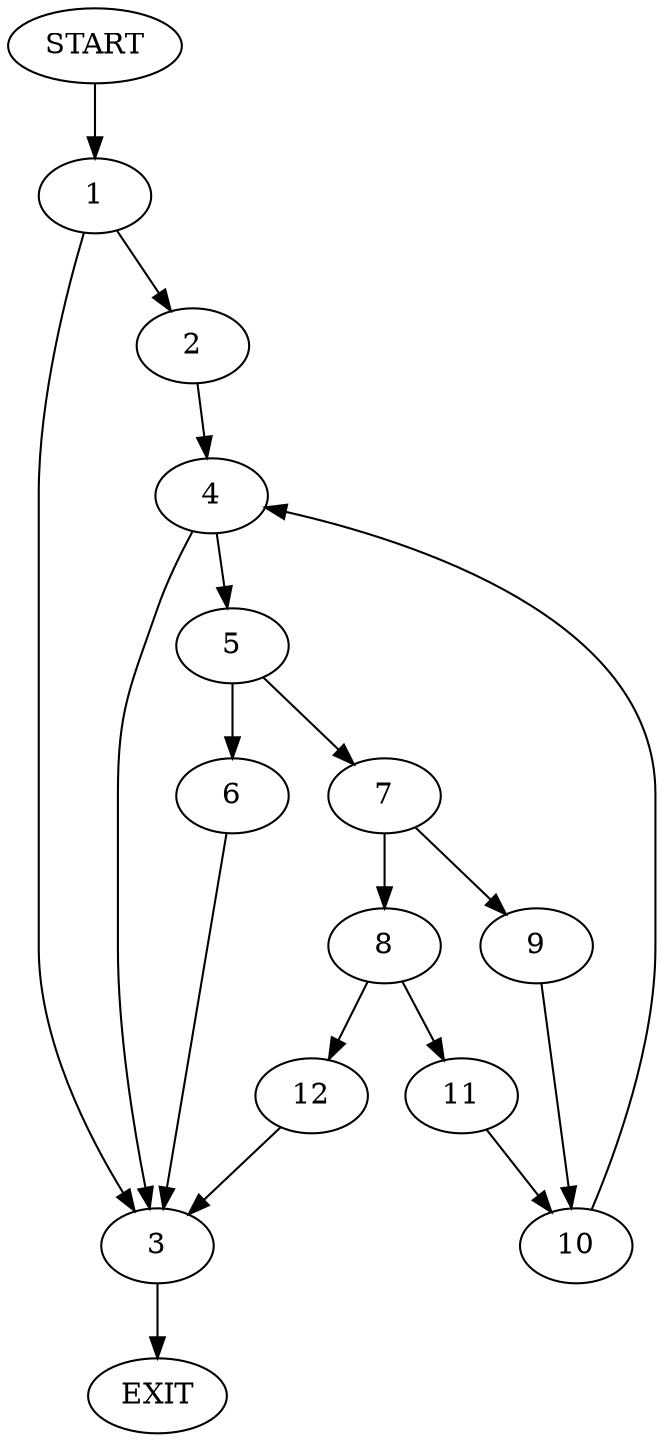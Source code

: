 digraph {
0 [label="START"]
13 [label="EXIT"]
0 -> 1
1 -> 2
1 -> 3
3 -> 13
2 -> 4
4 -> 5
4 -> 3
5 -> 6
5 -> 7
7 -> 8
7 -> 9
6 -> 3
9 -> 10
8 -> 11
8 -> 12
12 -> 3
11 -> 10
10 -> 4
}

